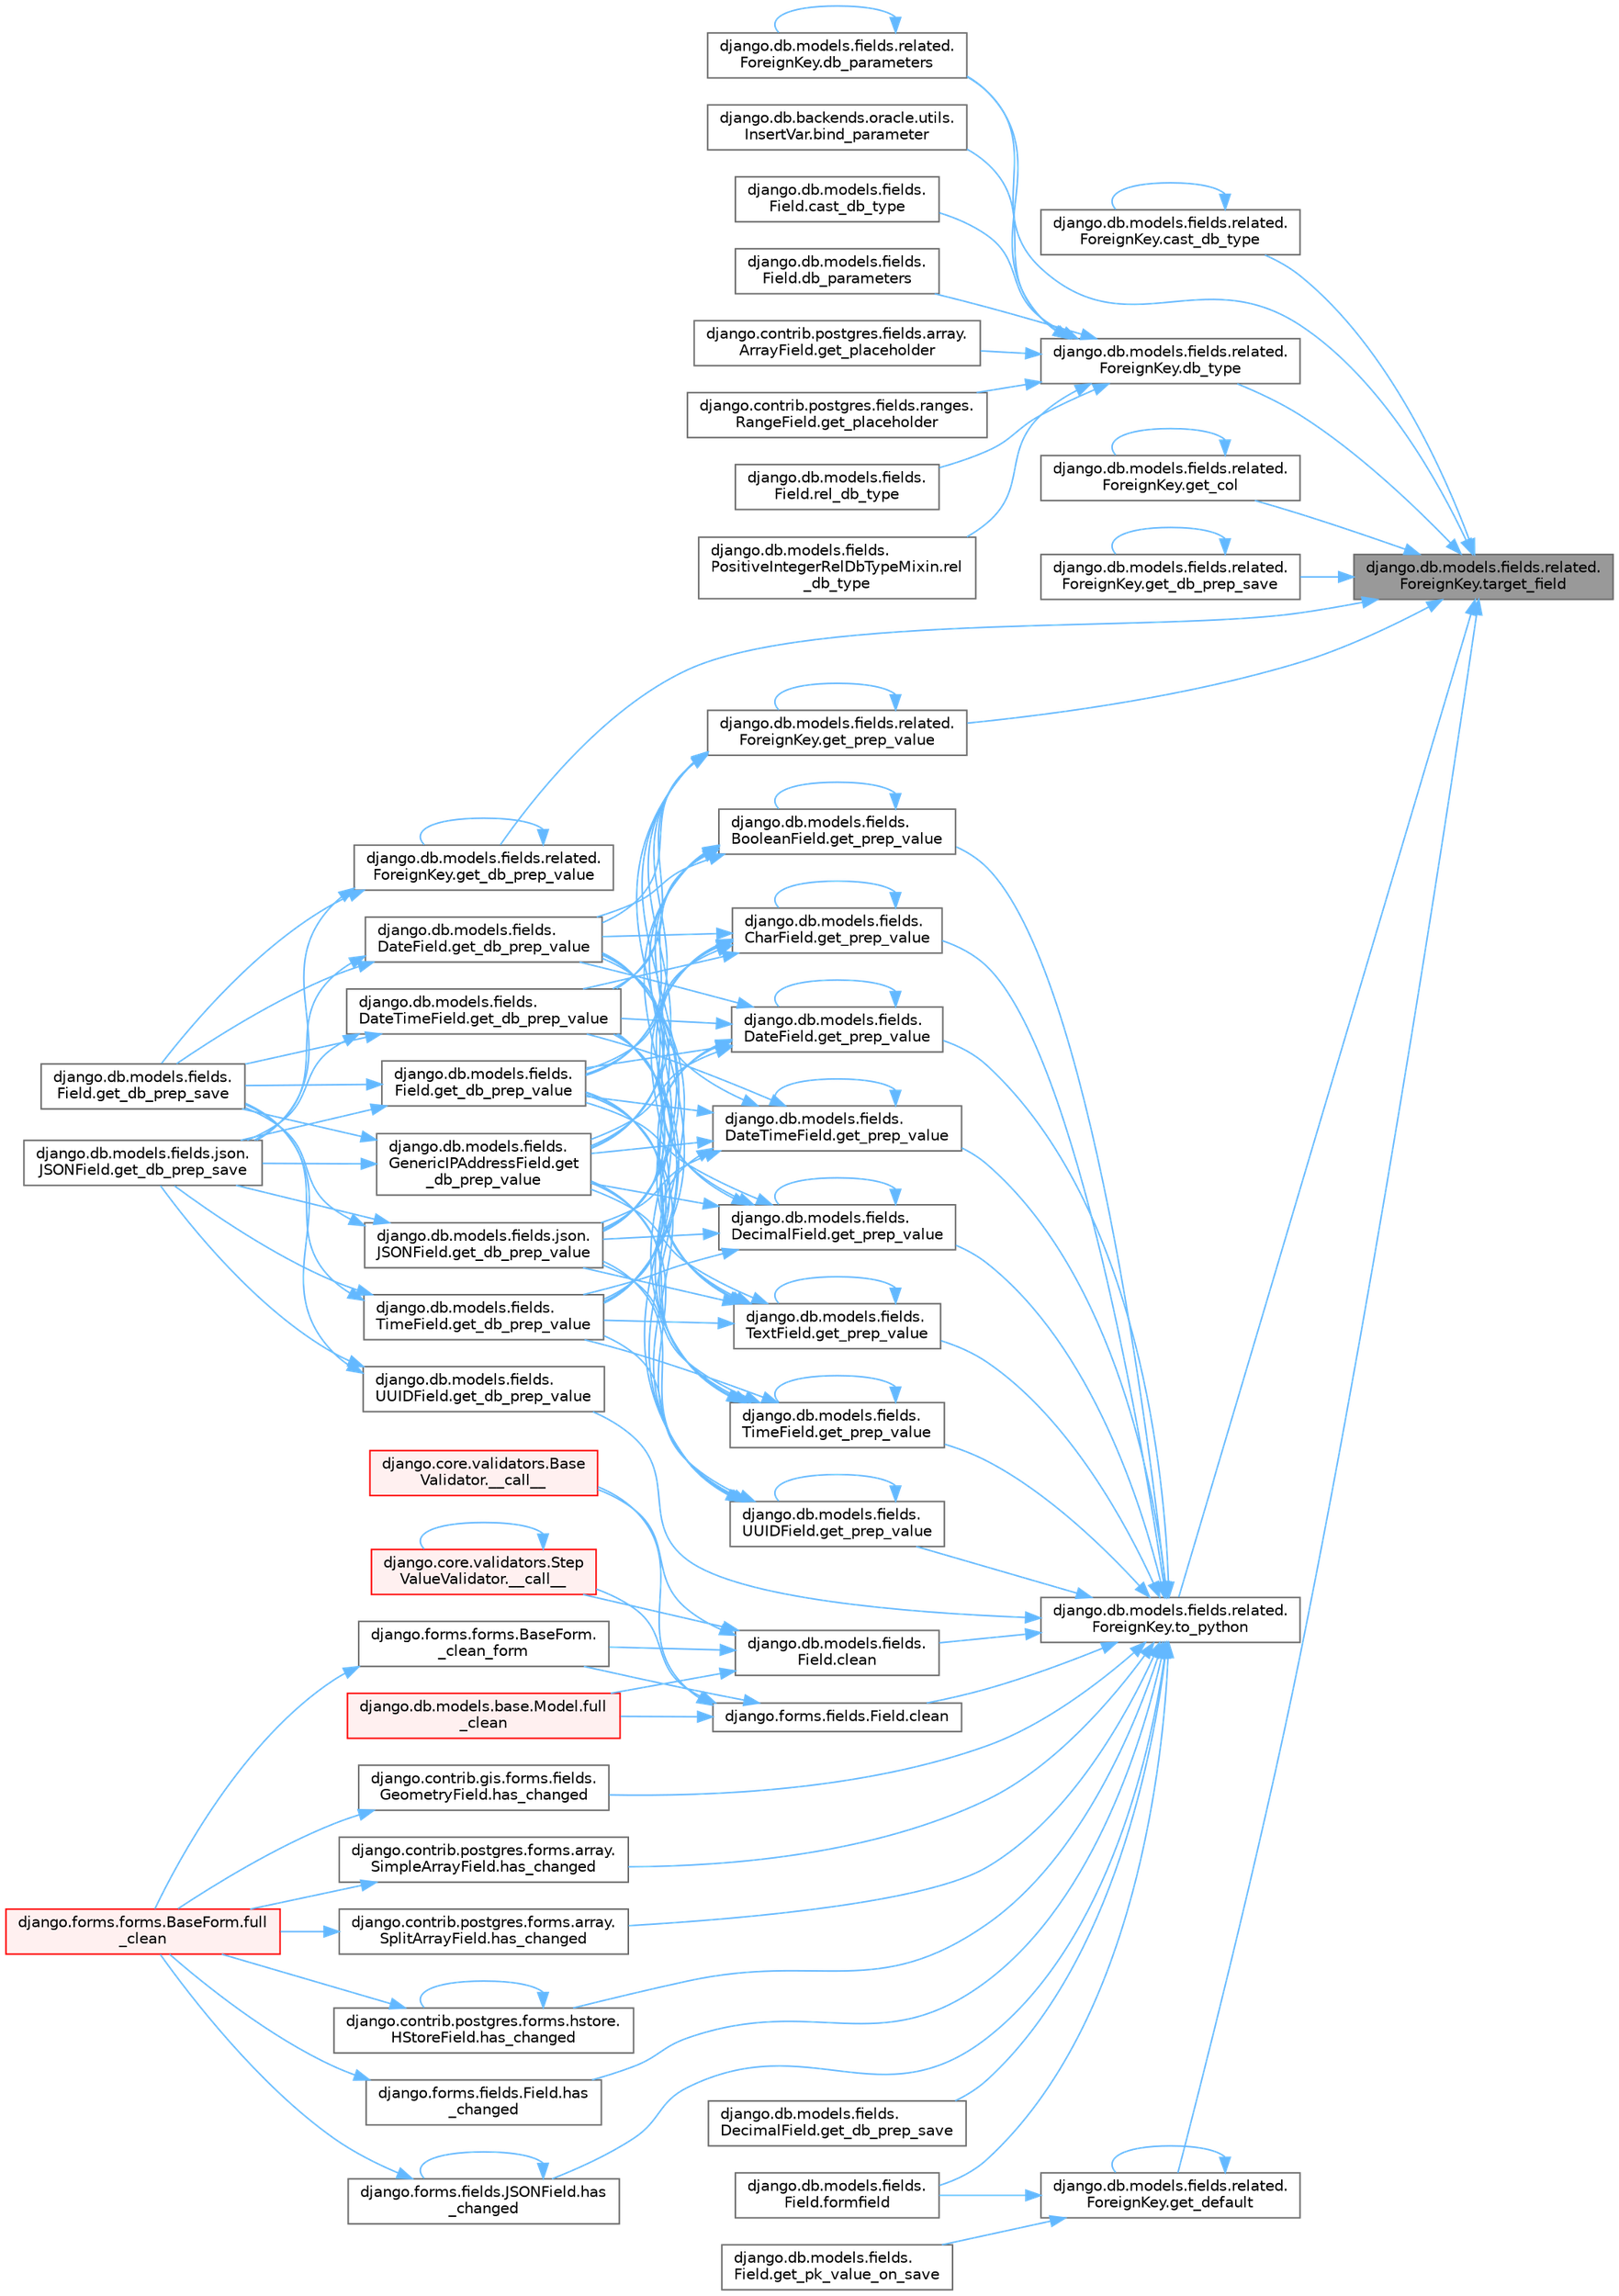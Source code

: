 digraph "django.db.models.fields.related.ForeignKey.target_field"
{
 // LATEX_PDF_SIZE
  bgcolor="transparent";
  edge [fontname=Helvetica,fontsize=10,labelfontname=Helvetica,labelfontsize=10];
  node [fontname=Helvetica,fontsize=10,shape=box,height=0.2,width=0.4];
  rankdir="RL";
  Node1 [id="Node000001",label="django.db.models.fields.related.\lForeignKey.target_field",height=0.2,width=0.4,color="gray40", fillcolor="grey60", style="filled", fontcolor="black",tooltip=" "];
  Node1 -> Node2 [id="edge1_Node000001_Node000002",dir="back",color="steelblue1",style="solid",tooltip=" "];
  Node2 [id="Node000002",label="django.db.models.fields.related.\lForeignKey.cast_db_type",height=0.2,width=0.4,color="grey40", fillcolor="white", style="filled",URL="$classdjango_1_1db_1_1models_1_1fields_1_1related_1_1_foreign_key.html#afa6127a4afad5ad58f3cc095411c807c",tooltip=" "];
  Node2 -> Node2 [id="edge2_Node000002_Node000002",dir="back",color="steelblue1",style="solid",tooltip=" "];
  Node1 -> Node3 [id="edge3_Node000001_Node000003",dir="back",color="steelblue1",style="solid",tooltip=" "];
  Node3 [id="Node000003",label="django.db.models.fields.related.\lForeignKey.db_parameters",height=0.2,width=0.4,color="grey40", fillcolor="white", style="filled",URL="$classdjango_1_1db_1_1models_1_1fields_1_1related_1_1_foreign_key.html#a9bb6e97f2ec3c5d303511a5b8f06f372",tooltip=" "];
  Node3 -> Node3 [id="edge4_Node000003_Node000003",dir="back",color="steelblue1",style="solid",tooltip=" "];
  Node1 -> Node4 [id="edge5_Node000001_Node000004",dir="back",color="steelblue1",style="solid",tooltip=" "];
  Node4 [id="Node000004",label="django.db.models.fields.related.\lForeignKey.db_type",height=0.2,width=0.4,color="grey40", fillcolor="white", style="filled",URL="$classdjango_1_1db_1_1models_1_1fields_1_1related_1_1_foreign_key.html#ae18f933ab8dbe059650fbfeb19ceff97",tooltip=" "];
  Node4 -> Node5 [id="edge6_Node000004_Node000005",dir="back",color="steelblue1",style="solid",tooltip=" "];
  Node5 [id="Node000005",label="django.db.backends.oracle.utils.\lInsertVar.bind_parameter",height=0.2,width=0.4,color="grey40", fillcolor="white", style="filled",URL="$classdjango_1_1db_1_1backends_1_1oracle_1_1utils_1_1_insert_var.html#a6a28fbfb5b953ce33e18cecc2d679ae0",tooltip=" "];
  Node4 -> Node6 [id="edge7_Node000004_Node000006",dir="back",color="steelblue1",style="solid",tooltip=" "];
  Node6 [id="Node000006",label="django.db.models.fields.\lField.cast_db_type",height=0.2,width=0.4,color="grey40", fillcolor="white", style="filled",URL="$classdjango_1_1db_1_1models_1_1fields_1_1_field.html#a1e68c1fb7ad84a2f313ff88c79c9a094",tooltip=" "];
  Node4 -> Node7 [id="edge8_Node000004_Node000007",dir="back",color="steelblue1",style="solid",tooltip=" "];
  Node7 [id="Node000007",label="django.db.models.fields.\lField.db_parameters",height=0.2,width=0.4,color="grey40", fillcolor="white", style="filled",URL="$classdjango_1_1db_1_1models_1_1fields_1_1_field.html#a19d09ceca32fdb237ec7737d9c1c0374",tooltip=" "];
  Node4 -> Node3 [id="edge9_Node000004_Node000003",dir="back",color="steelblue1",style="solid",tooltip=" "];
  Node4 -> Node8 [id="edge10_Node000004_Node000008",dir="back",color="steelblue1",style="solid",tooltip=" "];
  Node8 [id="Node000008",label="django.contrib.postgres.fields.array.\lArrayField.get_placeholder",height=0.2,width=0.4,color="grey40", fillcolor="white", style="filled",URL="$classdjango_1_1contrib_1_1postgres_1_1fields_1_1array_1_1_array_field.html#ad9cd434b57888afa1eed280bee05e731",tooltip=" "];
  Node4 -> Node9 [id="edge11_Node000004_Node000009",dir="back",color="steelblue1",style="solid",tooltip=" "];
  Node9 [id="Node000009",label="django.contrib.postgres.fields.ranges.\lRangeField.get_placeholder",height=0.2,width=0.4,color="grey40", fillcolor="white", style="filled",URL="$classdjango_1_1contrib_1_1postgres_1_1fields_1_1ranges_1_1_range_field.html#a83b2e6d873b86981d8e9127a47577b23",tooltip=" "];
  Node4 -> Node10 [id="edge12_Node000004_Node000010",dir="back",color="steelblue1",style="solid",tooltip=" "];
  Node10 [id="Node000010",label="django.db.models.fields.\lField.rel_db_type",height=0.2,width=0.4,color="grey40", fillcolor="white", style="filled",URL="$classdjango_1_1db_1_1models_1_1fields_1_1_field.html#a4a4dd7ca21dbe339ae3a8d043d4bb14c",tooltip=" "];
  Node4 -> Node11 [id="edge13_Node000004_Node000011",dir="back",color="steelblue1",style="solid",tooltip=" "];
  Node11 [id="Node000011",label="django.db.models.fields.\lPositiveIntegerRelDbTypeMixin.rel\l_db_type",height=0.2,width=0.4,color="grey40", fillcolor="white", style="filled",URL="$classdjango_1_1db_1_1models_1_1fields_1_1_positive_integer_rel_db_type_mixin.html#adc2e4fd7a7ddc7f72160d59f8743a864",tooltip=" "];
  Node1 -> Node12 [id="edge14_Node000001_Node000012",dir="back",color="steelblue1",style="solid",tooltip=" "];
  Node12 [id="Node000012",label="django.db.models.fields.related.\lForeignKey.get_col",height=0.2,width=0.4,color="grey40", fillcolor="white", style="filled",URL="$classdjango_1_1db_1_1models_1_1fields_1_1related_1_1_foreign_key.html#ac25426452a798ecddc7124eeea142235",tooltip=" "];
  Node12 -> Node12 [id="edge15_Node000012_Node000012",dir="back",color="steelblue1",style="solid",tooltip=" "];
  Node1 -> Node13 [id="edge16_Node000001_Node000013",dir="back",color="steelblue1",style="solid",tooltip=" "];
  Node13 [id="Node000013",label="django.db.models.fields.related.\lForeignKey.get_db_prep_save",height=0.2,width=0.4,color="grey40", fillcolor="white", style="filled",URL="$classdjango_1_1db_1_1models_1_1fields_1_1related_1_1_foreign_key.html#a834be582dca2f9e9f9f76175e85784b8",tooltip=" "];
  Node13 -> Node13 [id="edge17_Node000013_Node000013",dir="back",color="steelblue1",style="solid",tooltip=" "];
  Node1 -> Node14 [id="edge18_Node000001_Node000014",dir="back",color="steelblue1",style="solid",tooltip=" "];
  Node14 [id="Node000014",label="django.db.models.fields.related.\lForeignKey.get_db_prep_value",height=0.2,width=0.4,color="grey40", fillcolor="white", style="filled",URL="$classdjango_1_1db_1_1models_1_1fields_1_1related_1_1_foreign_key.html#a969cd73da211d4bd83cb874fd3507e9f",tooltip=" "];
  Node14 -> Node15 [id="edge19_Node000014_Node000015",dir="back",color="steelblue1",style="solid",tooltip=" "];
  Node15 [id="Node000015",label="django.db.models.fields.\lField.get_db_prep_save",height=0.2,width=0.4,color="grey40", fillcolor="white", style="filled",URL="$classdjango_1_1db_1_1models_1_1fields_1_1_field.html#a6ffbf587320e79a62a40af031183c2f2",tooltip=" "];
  Node14 -> Node16 [id="edge20_Node000014_Node000016",dir="back",color="steelblue1",style="solid",tooltip=" "];
  Node16 [id="Node000016",label="django.db.models.fields.json.\lJSONField.get_db_prep_save",height=0.2,width=0.4,color="grey40", fillcolor="white", style="filled",URL="$classdjango_1_1db_1_1models_1_1fields_1_1json_1_1_j_s_o_n_field.html#ab7a67887e20c9c31871531e607b2a133",tooltip=" "];
  Node14 -> Node14 [id="edge21_Node000014_Node000014",dir="back",color="steelblue1",style="solid",tooltip=" "];
  Node1 -> Node17 [id="edge22_Node000001_Node000017",dir="back",color="steelblue1",style="solid",tooltip=" "];
  Node17 [id="Node000017",label="django.db.models.fields.related.\lForeignKey.get_default",height=0.2,width=0.4,color="grey40", fillcolor="white", style="filled",URL="$classdjango_1_1db_1_1models_1_1fields_1_1related_1_1_foreign_key.html#ae5acaba7c9c6c2b46a8ccae9d760d247",tooltip=" "];
  Node17 -> Node18 [id="edge23_Node000017_Node000018",dir="back",color="steelblue1",style="solid",tooltip=" "];
  Node18 [id="Node000018",label="django.db.models.fields.\lField.formfield",height=0.2,width=0.4,color="grey40", fillcolor="white", style="filled",URL="$classdjango_1_1db_1_1models_1_1fields_1_1_field.html#a1822195647a4e308ad17ccbeab6ea120",tooltip=" "];
  Node17 -> Node17 [id="edge24_Node000017_Node000017",dir="back",color="steelblue1",style="solid",tooltip=" "];
  Node17 -> Node19 [id="edge25_Node000017_Node000019",dir="back",color="steelblue1",style="solid",tooltip=" "];
  Node19 [id="Node000019",label="django.db.models.fields.\lField.get_pk_value_on_save",height=0.2,width=0.4,color="grey40", fillcolor="white", style="filled",URL="$classdjango_1_1db_1_1models_1_1fields_1_1_field.html#a245fcb3f231ff99678847ac2c75f7e3f",tooltip=" "];
  Node1 -> Node20 [id="edge26_Node000001_Node000020",dir="back",color="steelblue1",style="solid",tooltip=" "];
  Node20 [id="Node000020",label="django.db.models.fields.related.\lForeignKey.get_prep_value",height=0.2,width=0.4,color="grey40", fillcolor="white", style="filled",URL="$classdjango_1_1db_1_1models_1_1fields_1_1related_1_1_foreign_key.html#a378a951ff4be6f40df598f0b1d4c214e",tooltip=" "];
  Node20 -> Node21 [id="edge27_Node000020_Node000021",dir="back",color="steelblue1",style="solid",tooltip=" "];
  Node21 [id="Node000021",label="django.db.models.fields.\lDateField.get_db_prep_value",height=0.2,width=0.4,color="grey40", fillcolor="white", style="filled",URL="$classdjango_1_1db_1_1models_1_1fields_1_1_date_field.html#ad6d292b396a9f068e57a55dbcce353aa",tooltip=" "];
  Node21 -> Node15 [id="edge28_Node000021_Node000015",dir="back",color="steelblue1",style="solid",tooltip=" "];
  Node21 -> Node16 [id="edge29_Node000021_Node000016",dir="back",color="steelblue1",style="solid",tooltip=" "];
  Node20 -> Node22 [id="edge30_Node000020_Node000022",dir="back",color="steelblue1",style="solid",tooltip=" "];
  Node22 [id="Node000022",label="django.db.models.fields.\lDateTimeField.get_db_prep_value",height=0.2,width=0.4,color="grey40", fillcolor="white", style="filled",URL="$classdjango_1_1db_1_1models_1_1fields_1_1_date_time_field.html#ace937a98f687ea3399d88de4eddec0b8",tooltip=" "];
  Node22 -> Node15 [id="edge31_Node000022_Node000015",dir="back",color="steelblue1",style="solid",tooltip=" "];
  Node22 -> Node16 [id="edge32_Node000022_Node000016",dir="back",color="steelblue1",style="solid",tooltip=" "];
  Node20 -> Node23 [id="edge33_Node000020_Node000023",dir="back",color="steelblue1",style="solid",tooltip=" "];
  Node23 [id="Node000023",label="django.db.models.fields.\lField.get_db_prep_value",height=0.2,width=0.4,color="grey40", fillcolor="white", style="filled",URL="$classdjango_1_1db_1_1models_1_1fields_1_1_field.html#a27b39e33c87cb9d48a2cc249a66459c3",tooltip=" "];
  Node23 -> Node15 [id="edge34_Node000023_Node000015",dir="back",color="steelblue1",style="solid",tooltip=" "];
  Node23 -> Node16 [id="edge35_Node000023_Node000016",dir="back",color="steelblue1",style="solid",tooltip=" "];
  Node20 -> Node24 [id="edge36_Node000020_Node000024",dir="back",color="steelblue1",style="solid",tooltip=" "];
  Node24 [id="Node000024",label="django.db.models.fields.\lGenericIPAddressField.get\l_db_prep_value",height=0.2,width=0.4,color="grey40", fillcolor="white", style="filled",URL="$classdjango_1_1db_1_1models_1_1fields_1_1_generic_i_p_address_field.html#a0833bb7fa4f729102000a775edc0f4a9",tooltip=" "];
  Node24 -> Node15 [id="edge37_Node000024_Node000015",dir="back",color="steelblue1",style="solid",tooltip=" "];
  Node24 -> Node16 [id="edge38_Node000024_Node000016",dir="back",color="steelblue1",style="solid",tooltip=" "];
  Node20 -> Node25 [id="edge39_Node000020_Node000025",dir="back",color="steelblue1",style="solid",tooltip=" "];
  Node25 [id="Node000025",label="django.db.models.fields.json.\lJSONField.get_db_prep_value",height=0.2,width=0.4,color="grey40", fillcolor="white", style="filled",URL="$classdjango_1_1db_1_1models_1_1fields_1_1json_1_1_j_s_o_n_field.html#ad89498c756bc8ae7f6e98ca5b7eb5184",tooltip=" "];
  Node25 -> Node15 [id="edge40_Node000025_Node000015",dir="back",color="steelblue1",style="solid",tooltip=" "];
  Node25 -> Node16 [id="edge41_Node000025_Node000016",dir="back",color="steelblue1",style="solid",tooltip=" "];
  Node20 -> Node26 [id="edge42_Node000020_Node000026",dir="back",color="steelblue1",style="solid",tooltip=" "];
  Node26 [id="Node000026",label="django.db.models.fields.\lTimeField.get_db_prep_value",height=0.2,width=0.4,color="grey40", fillcolor="white", style="filled",URL="$classdjango_1_1db_1_1models_1_1fields_1_1_time_field.html#ac736cd2c62828e3dbee00ff6bae39e84",tooltip=" "];
  Node26 -> Node15 [id="edge43_Node000026_Node000015",dir="back",color="steelblue1",style="solid",tooltip=" "];
  Node26 -> Node16 [id="edge44_Node000026_Node000016",dir="back",color="steelblue1",style="solid",tooltip=" "];
  Node20 -> Node20 [id="edge45_Node000020_Node000020",dir="back",color="steelblue1",style="solid",tooltip=" "];
  Node1 -> Node27 [id="edge46_Node000001_Node000027",dir="back",color="steelblue1",style="solid",tooltip=" "];
  Node27 [id="Node000027",label="django.db.models.fields.related.\lForeignKey.to_python",height=0.2,width=0.4,color="grey40", fillcolor="white", style="filled",URL="$classdjango_1_1db_1_1models_1_1fields_1_1related_1_1_foreign_key.html#aeb79ec9107f1511eca2fc20b374f1fc1",tooltip=" "];
  Node27 -> Node28 [id="edge47_Node000027_Node000028",dir="back",color="steelblue1",style="solid",tooltip=" "];
  Node28 [id="Node000028",label="django.db.models.fields.\lField.clean",height=0.2,width=0.4,color="grey40", fillcolor="white", style="filled",URL="$classdjango_1_1db_1_1models_1_1fields_1_1_field.html#a4882fa20e9148ee8315b937e9cea41bf",tooltip=" "];
  Node28 -> Node29 [id="edge48_Node000028_Node000029",dir="back",color="steelblue1",style="solid",tooltip=" "];
  Node29 [id="Node000029",label="django.core.validators.Base\lValidator.__call__",height=0.2,width=0.4,color="red", fillcolor="#FFF0F0", style="filled",URL="$classdjango_1_1core_1_1validators_1_1_base_validator.html#ac718256582df714e061c6b927e045d12",tooltip=" "];
  Node28 -> Node32 [id="edge49_Node000028_Node000032",dir="back",color="steelblue1",style="solid",tooltip=" "];
  Node32 [id="Node000032",label="django.core.validators.Step\lValueValidator.__call__",height=0.2,width=0.4,color="red", fillcolor="#FFF0F0", style="filled",URL="$classdjango_1_1core_1_1validators_1_1_step_value_validator.html#aebdbf74fe74c5b999350df9c1852714c",tooltip=" "];
  Node32 -> Node32 [id="edge50_Node000032_Node000032",dir="back",color="steelblue1",style="solid",tooltip=" "];
  Node28 -> Node33 [id="edge51_Node000028_Node000033",dir="back",color="steelblue1",style="solid",tooltip=" "];
  Node33 [id="Node000033",label="django.forms.forms.BaseForm.\l_clean_form",height=0.2,width=0.4,color="grey40", fillcolor="white", style="filled",URL="$classdjango_1_1forms_1_1forms_1_1_base_form.html#ae5eed108001c1a75985b75174fe23f1f",tooltip=" "];
  Node33 -> Node34 [id="edge52_Node000033_Node000034",dir="back",color="steelblue1",style="solid",tooltip=" "];
  Node34 [id="Node000034",label="django.forms.forms.BaseForm.full\l_clean",height=0.2,width=0.4,color="red", fillcolor="#FFF0F0", style="filled",URL="$classdjango_1_1forms_1_1forms_1_1_base_form.html#a396d2448f658dc84a0f0b473ffaae918",tooltip=" "];
  Node28 -> Node620 [id="edge53_Node000028_Node000620",dir="back",color="steelblue1",style="solid",tooltip=" "];
  Node620 [id="Node000620",label="django.db.models.base.Model.full\l_clean",height=0.2,width=0.4,color="red", fillcolor="#FFF0F0", style="filled",URL="$classdjango_1_1db_1_1models_1_1base_1_1_model.html#a2e68bd042bd3e52b086f8838eeaa416f",tooltip=" "];
  Node27 -> Node619 [id="edge54_Node000027_Node000619",dir="back",color="steelblue1",style="solid",tooltip=" "];
  Node619 [id="Node000619",label="django.forms.fields.Field.clean",height=0.2,width=0.4,color="grey40", fillcolor="white", style="filled",URL="$classdjango_1_1forms_1_1fields_1_1_field.html#aee75acad433887bd31c6f298ebd77195",tooltip=" "];
  Node619 -> Node29 [id="edge55_Node000619_Node000029",dir="back",color="steelblue1",style="solid",tooltip=" "];
  Node619 -> Node32 [id="edge56_Node000619_Node000032",dir="back",color="steelblue1",style="solid",tooltip=" "];
  Node619 -> Node33 [id="edge57_Node000619_Node000033",dir="back",color="steelblue1",style="solid",tooltip=" "];
  Node619 -> Node620 [id="edge58_Node000619_Node000620",dir="back",color="steelblue1",style="solid",tooltip=" "];
  Node27 -> Node18 [id="edge59_Node000027_Node000018",dir="back",color="steelblue1",style="solid",tooltip=" "];
  Node27 -> Node3164 [id="edge60_Node000027_Node003164",dir="back",color="steelblue1",style="solid",tooltip=" "];
  Node3164 [id="Node003164",label="django.db.models.fields.\lDecimalField.get_db_prep_save",height=0.2,width=0.4,color="grey40", fillcolor="white", style="filled",URL="$classdjango_1_1db_1_1models_1_1fields_1_1_decimal_field.html#a46667b50c85f0b4a6cb777431017fc3a",tooltip=" "];
  Node27 -> Node3165 [id="edge61_Node000027_Node003165",dir="back",color="steelblue1",style="solid",tooltip=" "];
  Node3165 [id="Node003165",label="django.db.models.fields.\lUUIDField.get_db_prep_value",height=0.2,width=0.4,color="grey40", fillcolor="white", style="filled",URL="$classdjango_1_1db_1_1models_1_1fields_1_1_u_u_i_d_field.html#a386f708cbcae8153a01c6bc4fde97203",tooltip=" "];
  Node3165 -> Node15 [id="edge62_Node003165_Node000015",dir="back",color="steelblue1",style="solid",tooltip=" "];
  Node3165 -> Node16 [id="edge63_Node003165_Node000016",dir="back",color="steelblue1",style="solid",tooltip=" "];
  Node27 -> Node3166 [id="edge64_Node000027_Node003166",dir="back",color="steelblue1",style="solid",tooltip=" "];
  Node3166 [id="Node003166",label="django.db.models.fields.\lBooleanField.get_prep_value",height=0.2,width=0.4,color="grey40", fillcolor="white", style="filled",URL="$classdjango_1_1db_1_1models_1_1fields_1_1_boolean_field.html#a2c76f741d494c42b977fea4db757b224",tooltip=" "];
  Node3166 -> Node21 [id="edge65_Node003166_Node000021",dir="back",color="steelblue1",style="solid",tooltip=" "];
  Node3166 -> Node22 [id="edge66_Node003166_Node000022",dir="back",color="steelblue1",style="solid",tooltip=" "];
  Node3166 -> Node23 [id="edge67_Node003166_Node000023",dir="back",color="steelblue1",style="solid",tooltip=" "];
  Node3166 -> Node24 [id="edge68_Node003166_Node000024",dir="back",color="steelblue1",style="solid",tooltip=" "];
  Node3166 -> Node25 [id="edge69_Node003166_Node000025",dir="back",color="steelblue1",style="solid",tooltip=" "];
  Node3166 -> Node26 [id="edge70_Node003166_Node000026",dir="back",color="steelblue1",style="solid",tooltip=" "];
  Node3166 -> Node3166 [id="edge71_Node003166_Node003166",dir="back",color="steelblue1",style="solid",tooltip=" "];
  Node27 -> Node3167 [id="edge72_Node000027_Node003167",dir="back",color="steelblue1",style="solid",tooltip=" "];
  Node3167 [id="Node003167",label="django.db.models.fields.\lCharField.get_prep_value",height=0.2,width=0.4,color="grey40", fillcolor="white", style="filled",URL="$classdjango_1_1db_1_1models_1_1fields_1_1_char_field.html#a586dde4bef09b94f15ca3b7a3b616a12",tooltip=" "];
  Node3167 -> Node21 [id="edge73_Node003167_Node000021",dir="back",color="steelblue1",style="solid",tooltip=" "];
  Node3167 -> Node22 [id="edge74_Node003167_Node000022",dir="back",color="steelblue1",style="solid",tooltip=" "];
  Node3167 -> Node23 [id="edge75_Node003167_Node000023",dir="back",color="steelblue1",style="solid",tooltip=" "];
  Node3167 -> Node24 [id="edge76_Node003167_Node000024",dir="back",color="steelblue1",style="solid",tooltip=" "];
  Node3167 -> Node25 [id="edge77_Node003167_Node000025",dir="back",color="steelblue1",style="solid",tooltip=" "];
  Node3167 -> Node26 [id="edge78_Node003167_Node000026",dir="back",color="steelblue1",style="solid",tooltip=" "];
  Node3167 -> Node3167 [id="edge79_Node003167_Node003167",dir="back",color="steelblue1",style="solid",tooltip=" "];
  Node27 -> Node3168 [id="edge80_Node000027_Node003168",dir="back",color="steelblue1",style="solid",tooltip=" "];
  Node3168 [id="Node003168",label="django.db.models.fields.\lDateField.get_prep_value",height=0.2,width=0.4,color="grey40", fillcolor="white", style="filled",URL="$classdjango_1_1db_1_1models_1_1fields_1_1_date_field.html#a17fd388efd6c1cc24e4daa2838936247",tooltip=" "];
  Node3168 -> Node21 [id="edge81_Node003168_Node000021",dir="back",color="steelblue1",style="solid",tooltip=" "];
  Node3168 -> Node22 [id="edge82_Node003168_Node000022",dir="back",color="steelblue1",style="solid",tooltip=" "];
  Node3168 -> Node23 [id="edge83_Node003168_Node000023",dir="back",color="steelblue1",style="solid",tooltip=" "];
  Node3168 -> Node24 [id="edge84_Node003168_Node000024",dir="back",color="steelblue1",style="solid",tooltip=" "];
  Node3168 -> Node25 [id="edge85_Node003168_Node000025",dir="back",color="steelblue1",style="solid",tooltip=" "];
  Node3168 -> Node26 [id="edge86_Node003168_Node000026",dir="back",color="steelblue1",style="solid",tooltip=" "];
  Node3168 -> Node3168 [id="edge87_Node003168_Node003168",dir="back",color="steelblue1",style="solid",tooltip=" "];
  Node27 -> Node1890 [id="edge88_Node000027_Node001890",dir="back",color="steelblue1",style="solid",tooltip=" "];
  Node1890 [id="Node001890",label="django.db.models.fields.\lDateTimeField.get_prep_value",height=0.2,width=0.4,color="grey40", fillcolor="white", style="filled",URL="$classdjango_1_1db_1_1models_1_1fields_1_1_date_time_field.html#a96b7b4c4a2af78523ff88dd95ddde877",tooltip=" "];
  Node1890 -> Node21 [id="edge89_Node001890_Node000021",dir="back",color="steelblue1",style="solid",tooltip=" "];
  Node1890 -> Node22 [id="edge90_Node001890_Node000022",dir="back",color="steelblue1",style="solid",tooltip=" "];
  Node1890 -> Node23 [id="edge91_Node001890_Node000023",dir="back",color="steelblue1",style="solid",tooltip=" "];
  Node1890 -> Node24 [id="edge92_Node001890_Node000024",dir="back",color="steelblue1",style="solid",tooltip=" "];
  Node1890 -> Node25 [id="edge93_Node001890_Node000025",dir="back",color="steelblue1",style="solid",tooltip=" "];
  Node1890 -> Node26 [id="edge94_Node001890_Node000026",dir="back",color="steelblue1",style="solid",tooltip=" "];
  Node1890 -> Node1890 [id="edge95_Node001890_Node001890",dir="back",color="steelblue1",style="solid",tooltip=" "];
  Node27 -> Node3169 [id="edge96_Node000027_Node003169",dir="back",color="steelblue1",style="solid",tooltip=" "];
  Node3169 [id="Node003169",label="django.db.models.fields.\lDecimalField.get_prep_value",height=0.2,width=0.4,color="grey40", fillcolor="white", style="filled",URL="$classdjango_1_1db_1_1models_1_1fields_1_1_decimal_field.html#a1d8d3b60ca856194a27f246557cdded5",tooltip=" "];
  Node3169 -> Node21 [id="edge97_Node003169_Node000021",dir="back",color="steelblue1",style="solid",tooltip=" "];
  Node3169 -> Node22 [id="edge98_Node003169_Node000022",dir="back",color="steelblue1",style="solid",tooltip=" "];
  Node3169 -> Node23 [id="edge99_Node003169_Node000023",dir="back",color="steelblue1",style="solid",tooltip=" "];
  Node3169 -> Node24 [id="edge100_Node003169_Node000024",dir="back",color="steelblue1",style="solid",tooltip=" "];
  Node3169 -> Node25 [id="edge101_Node003169_Node000025",dir="back",color="steelblue1",style="solid",tooltip=" "];
  Node3169 -> Node26 [id="edge102_Node003169_Node000026",dir="back",color="steelblue1",style="solid",tooltip=" "];
  Node3169 -> Node3169 [id="edge103_Node003169_Node003169",dir="back",color="steelblue1",style="solid",tooltip=" "];
  Node27 -> Node3170 [id="edge104_Node000027_Node003170",dir="back",color="steelblue1",style="solid",tooltip=" "];
  Node3170 [id="Node003170",label="django.db.models.fields.\lTextField.get_prep_value",height=0.2,width=0.4,color="grey40", fillcolor="white", style="filled",URL="$classdjango_1_1db_1_1models_1_1fields_1_1_text_field.html#aa6f1c919bfc7cb7571f98e02c585ade9",tooltip=" "];
  Node3170 -> Node21 [id="edge105_Node003170_Node000021",dir="back",color="steelblue1",style="solid",tooltip=" "];
  Node3170 -> Node22 [id="edge106_Node003170_Node000022",dir="back",color="steelblue1",style="solid",tooltip=" "];
  Node3170 -> Node23 [id="edge107_Node003170_Node000023",dir="back",color="steelblue1",style="solid",tooltip=" "];
  Node3170 -> Node24 [id="edge108_Node003170_Node000024",dir="back",color="steelblue1",style="solid",tooltip=" "];
  Node3170 -> Node25 [id="edge109_Node003170_Node000025",dir="back",color="steelblue1",style="solid",tooltip=" "];
  Node3170 -> Node26 [id="edge110_Node003170_Node000026",dir="back",color="steelblue1",style="solid",tooltip=" "];
  Node3170 -> Node3170 [id="edge111_Node003170_Node003170",dir="back",color="steelblue1",style="solid",tooltip=" "];
  Node27 -> Node3171 [id="edge112_Node000027_Node003171",dir="back",color="steelblue1",style="solid",tooltip=" "];
  Node3171 [id="Node003171",label="django.db.models.fields.\lTimeField.get_prep_value",height=0.2,width=0.4,color="grey40", fillcolor="white", style="filled",URL="$classdjango_1_1db_1_1models_1_1fields_1_1_time_field.html#a66b3f5bd9d463227ddf9205248c05159",tooltip=" "];
  Node3171 -> Node21 [id="edge113_Node003171_Node000021",dir="back",color="steelblue1",style="solid",tooltip=" "];
  Node3171 -> Node22 [id="edge114_Node003171_Node000022",dir="back",color="steelblue1",style="solid",tooltip=" "];
  Node3171 -> Node23 [id="edge115_Node003171_Node000023",dir="back",color="steelblue1",style="solid",tooltip=" "];
  Node3171 -> Node24 [id="edge116_Node003171_Node000024",dir="back",color="steelblue1",style="solid",tooltip=" "];
  Node3171 -> Node25 [id="edge117_Node003171_Node000025",dir="back",color="steelblue1",style="solid",tooltip=" "];
  Node3171 -> Node26 [id="edge118_Node003171_Node000026",dir="back",color="steelblue1",style="solid",tooltip=" "];
  Node3171 -> Node3171 [id="edge119_Node003171_Node003171",dir="back",color="steelblue1",style="solid",tooltip=" "];
  Node27 -> Node3172 [id="edge120_Node000027_Node003172",dir="back",color="steelblue1",style="solid",tooltip=" "];
  Node3172 [id="Node003172",label="django.db.models.fields.\lUUIDField.get_prep_value",height=0.2,width=0.4,color="grey40", fillcolor="white", style="filled",URL="$classdjango_1_1db_1_1models_1_1fields_1_1_u_u_i_d_field.html#ae74a36923ced617bb42f59f725af7410",tooltip=" "];
  Node3172 -> Node21 [id="edge121_Node003172_Node000021",dir="back",color="steelblue1",style="solid",tooltip=" "];
  Node3172 -> Node22 [id="edge122_Node003172_Node000022",dir="back",color="steelblue1",style="solid",tooltip=" "];
  Node3172 -> Node23 [id="edge123_Node003172_Node000023",dir="back",color="steelblue1",style="solid",tooltip=" "];
  Node3172 -> Node24 [id="edge124_Node003172_Node000024",dir="back",color="steelblue1",style="solid",tooltip=" "];
  Node3172 -> Node25 [id="edge125_Node003172_Node000025",dir="back",color="steelblue1",style="solid",tooltip=" "];
  Node3172 -> Node26 [id="edge126_Node003172_Node000026",dir="back",color="steelblue1",style="solid",tooltip=" "];
  Node3172 -> Node3172 [id="edge127_Node003172_Node003172",dir="back",color="steelblue1",style="solid",tooltip=" "];
  Node27 -> Node3173 [id="edge128_Node000027_Node003173",dir="back",color="steelblue1",style="solid",tooltip=" "];
  Node3173 [id="Node003173",label="django.contrib.gis.forms.fields.\lGeometryField.has_changed",height=0.2,width=0.4,color="grey40", fillcolor="white", style="filled",URL="$classdjango_1_1contrib_1_1gis_1_1forms_1_1fields_1_1_geometry_field.html#a1eea909ca0f411c76fe71d42177c8fdd",tooltip=" "];
  Node3173 -> Node34 [id="edge129_Node003173_Node000034",dir="back",color="steelblue1",style="solid",tooltip=" "];
  Node27 -> Node3174 [id="edge130_Node000027_Node003174",dir="back",color="steelblue1",style="solid",tooltip=" "];
  Node3174 [id="Node003174",label="django.contrib.postgres.forms.array.\lSimpleArrayField.has_changed",height=0.2,width=0.4,color="grey40", fillcolor="white", style="filled",URL="$classdjango_1_1contrib_1_1postgres_1_1forms_1_1array_1_1_simple_array_field.html#a20fa97d79dbf5b63dd367112f46a1aed",tooltip=" "];
  Node3174 -> Node34 [id="edge131_Node003174_Node000034",dir="back",color="steelblue1",style="solid",tooltip=" "];
  Node27 -> Node3175 [id="edge132_Node000027_Node003175",dir="back",color="steelblue1",style="solid",tooltip=" "];
  Node3175 [id="Node003175",label="django.contrib.postgres.forms.array.\lSplitArrayField.has_changed",height=0.2,width=0.4,color="grey40", fillcolor="white", style="filled",URL="$classdjango_1_1contrib_1_1postgres_1_1forms_1_1array_1_1_split_array_field.html#a044afbb76f3a9e62c6d2807e41f8515a",tooltip=" "];
  Node3175 -> Node34 [id="edge133_Node003175_Node000034",dir="back",color="steelblue1",style="solid",tooltip=" "];
  Node27 -> Node3176 [id="edge134_Node000027_Node003176",dir="back",color="steelblue1",style="solid",tooltip=" "];
  Node3176 [id="Node003176",label="django.contrib.postgres.forms.hstore.\lHStoreField.has_changed",height=0.2,width=0.4,color="grey40", fillcolor="white", style="filled",URL="$classdjango_1_1contrib_1_1postgres_1_1forms_1_1hstore_1_1_h_store_field.html#ac5320929c4a6ade3846df2236975b98c",tooltip=" "];
  Node3176 -> Node34 [id="edge135_Node003176_Node000034",dir="back",color="steelblue1",style="solid",tooltip=" "];
  Node3176 -> Node3176 [id="edge136_Node003176_Node003176",dir="back",color="steelblue1",style="solid",tooltip=" "];
  Node27 -> Node3070 [id="edge137_Node000027_Node003070",dir="back",color="steelblue1",style="solid",tooltip=" "];
  Node3070 [id="Node003070",label="django.forms.fields.Field.has\l_changed",height=0.2,width=0.4,color="grey40", fillcolor="white", style="filled",URL="$classdjango_1_1forms_1_1fields_1_1_field.html#a50a1eb1edc4c92885575a8a1d2da380d",tooltip=" "];
  Node3070 -> Node34 [id="edge138_Node003070_Node000034",dir="back",color="steelblue1",style="solid",tooltip=" "];
  Node27 -> Node3177 [id="edge139_Node000027_Node003177",dir="back",color="steelblue1",style="solid",tooltip=" "];
  Node3177 [id="Node003177",label="django.forms.fields.JSONField.has\l_changed",height=0.2,width=0.4,color="grey40", fillcolor="white", style="filled",URL="$classdjango_1_1forms_1_1fields_1_1_j_s_o_n_field.html#aaae558e73ab4b2c8b50d05fb71c761d4",tooltip=" "];
  Node3177 -> Node34 [id="edge140_Node003177_Node000034",dir="back",color="steelblue1",style="solid",tooltip=" "];
  Node3177 -> Node3177 [id="edge141_Node003177_Node003177",dir="back",color="steelblue1",style="solid",tooltip=" "];
}
